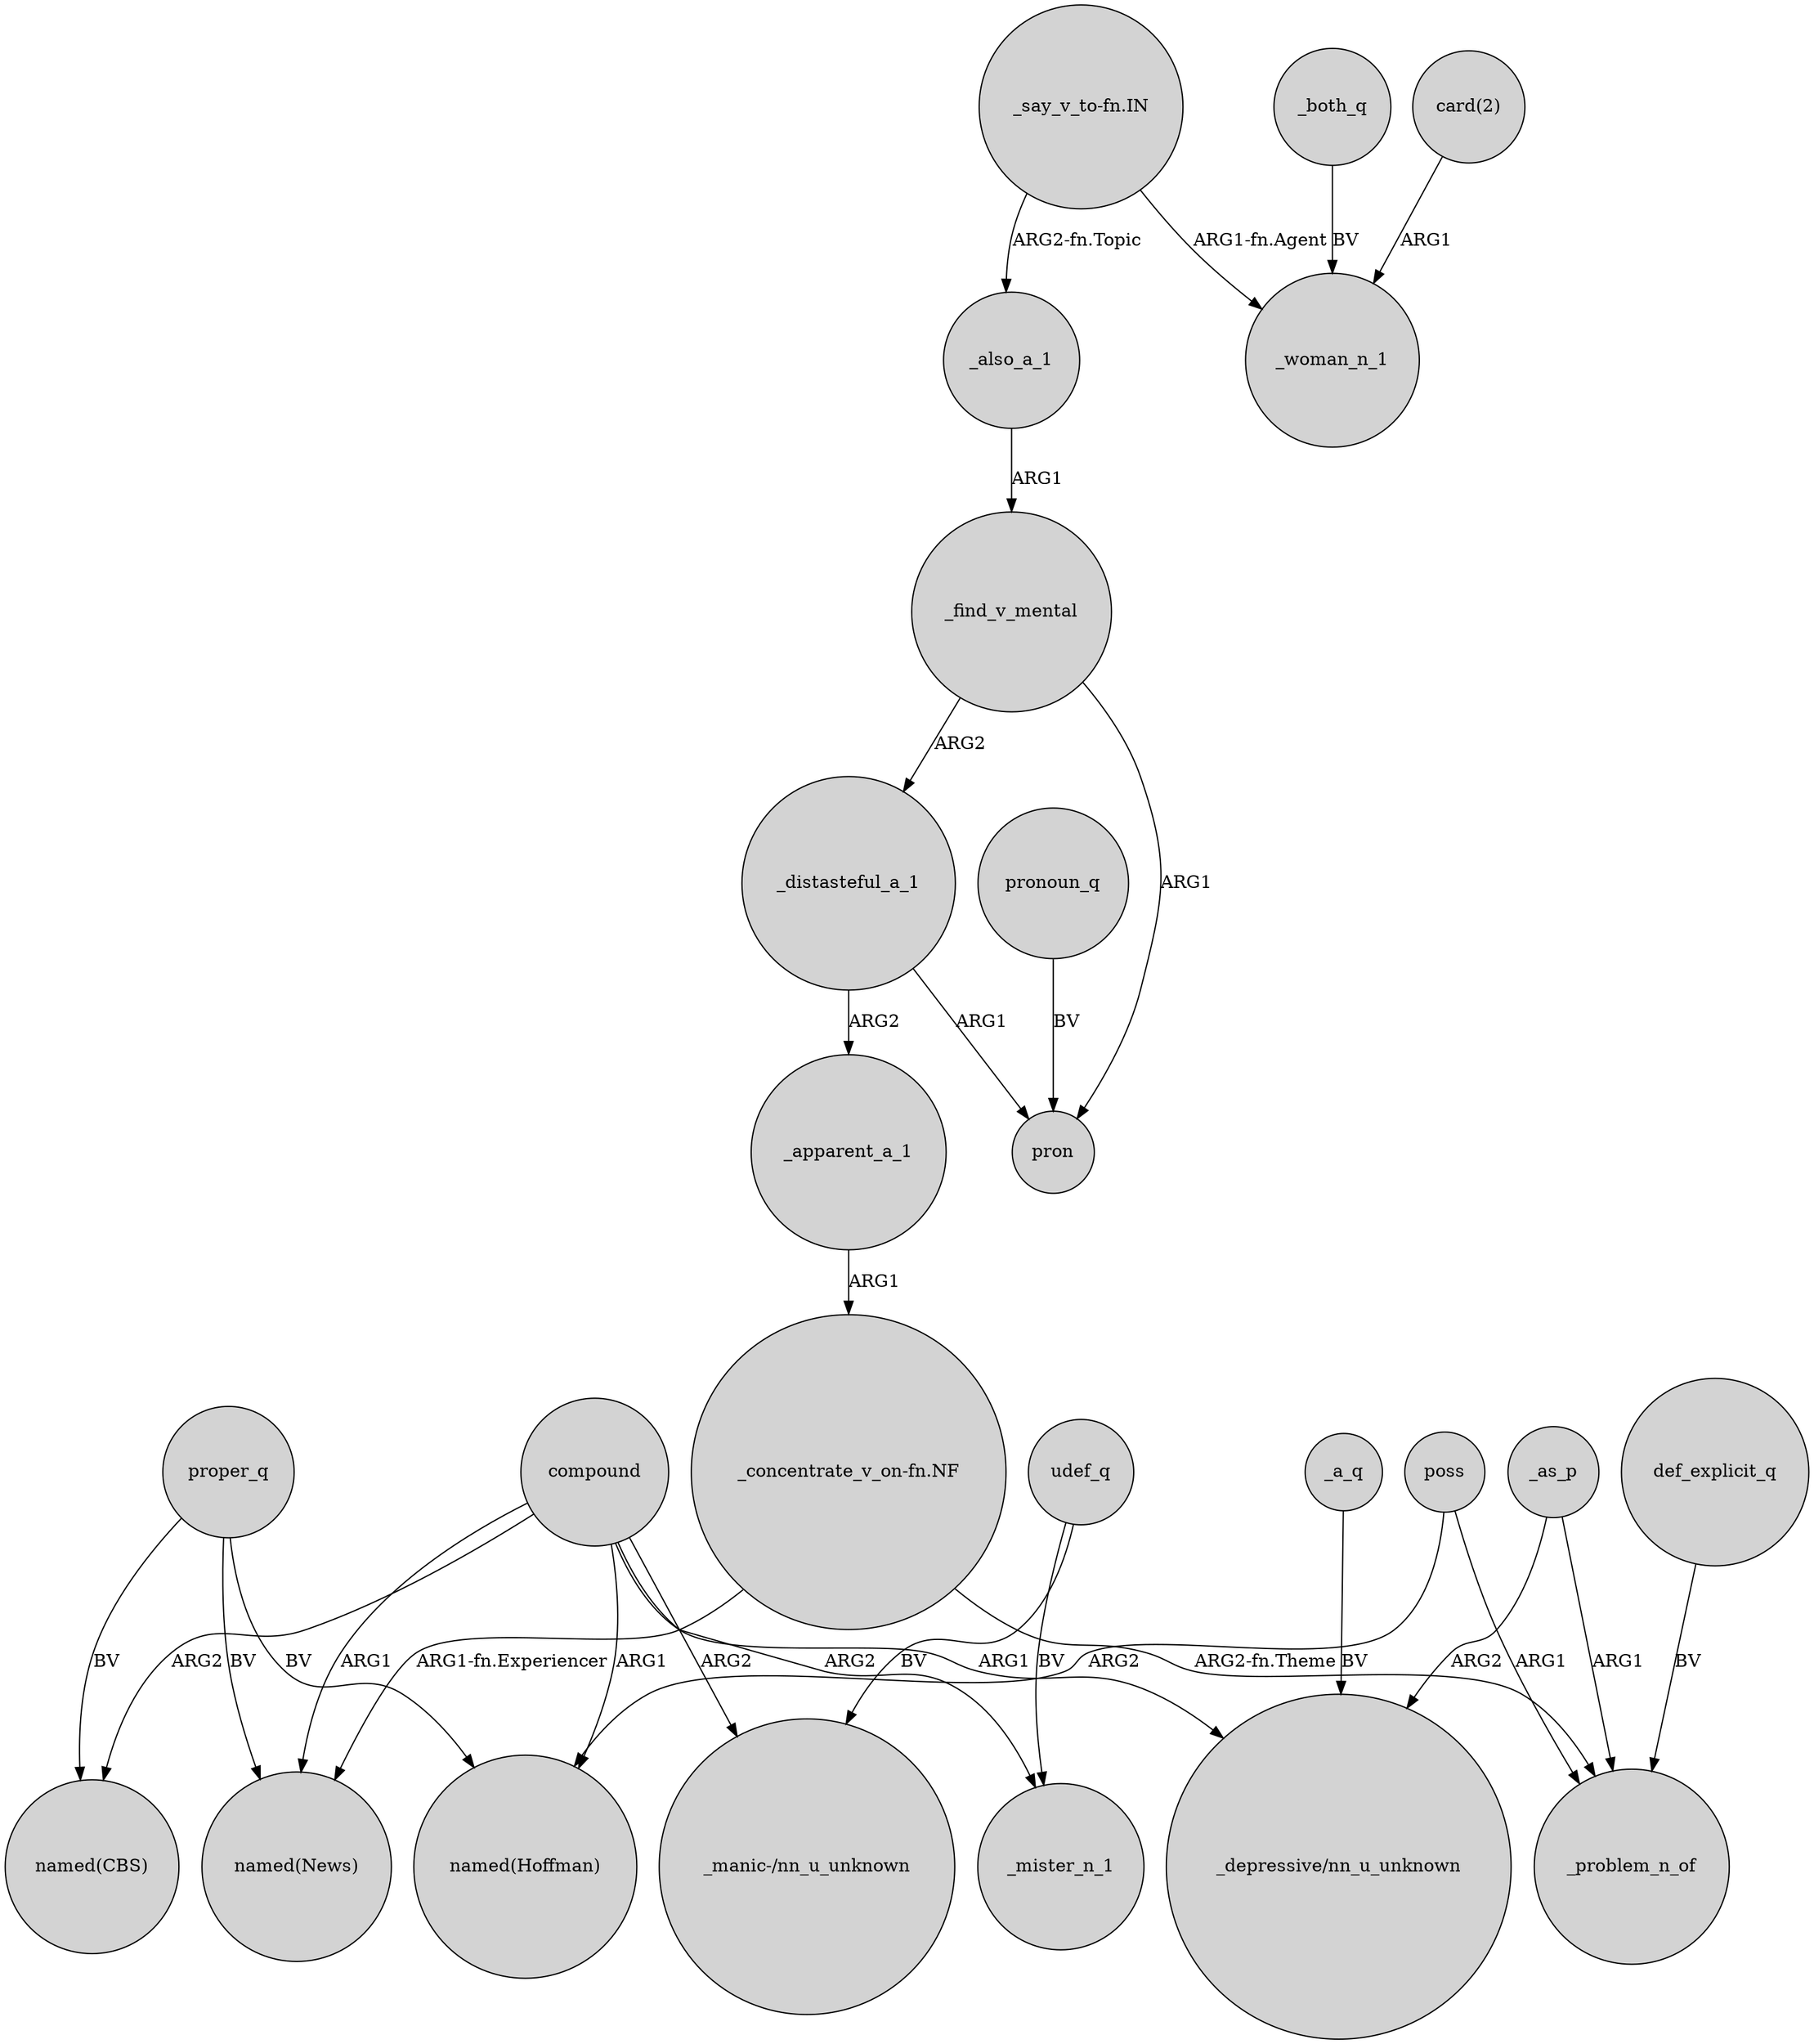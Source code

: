 digraph {
	node [shape=circle style=filled]
	compound -> "named(News)" [label=ARG1]
	_a_q -> "_depressive/nn_u_unknown" [label=BV]
	"_say_v_to-fn.IN" -> _woman_n_1 [label="ARG1-fn.Agent"]
	compound -> "_depressive/nn_u_unknown" [label=ARG1]
	"_say_v_to-fn.IN" -> _also_a_1 [label="ARG2-fn.Topic"]
	proper_q -> "named(CBS)" [label=BV]
	_distasteful_a_1 -> pron [label=ARG1]
	compound -> _mister_n_1 [label=ARG2]
	poss -> _problem_n_of [label=ARG1]
	_as_p -> "_depressive/nn_u_unknown" [label=ARG2]
	udef_q -> _mister_n_1 [label=BV]
	_find_v_mental -> pron [label=ARG1]
	"_concentrate_v_on-fn.NF" -> "named(News)" [label="ARG1-fn.Experiencer"]
	proper_q -> "named(News)" [label=BV]
	udef_q -> "_manic-/nn_u_unknown" [label=BV]
	pronoun_q -> pron [label=BV]
	def_explicit_q -> _problem_n_of [label=BV]
	_distasteful_a_1 -> _apparent_a_1 [label=ARG2]
	_as_p -> _problem_n_of [label=ARG1]
	compound -> "named(CBS)" [label=ARG2]
	_find_v_mental -> _distasteful_a_1 [label=ARG2]
	_also_a_1 -> _find_v_mental [label=ARG1]
	"_concentrate_v_on-fn.NF" -> _problem_n_of [label="ARG2-fn.Theme"]
	compound -> "_manic-/nn_u_unknown" [label=ARG2]
	compound -> "named(Hoffman)" [label=ARG1]
	poss -> "named(Hoffman)" [label=ARG2]
	_both_q -> _woman_n_1 [label=BV]
	"card(2)" -> _woman_n_1 [label=ARG1]
	_apparent_a_1 -> "_concentrate_v_on-fn.NF" [label=ARG1]
	proper_q -> "named(Hoffman)" [label=BV]
}
